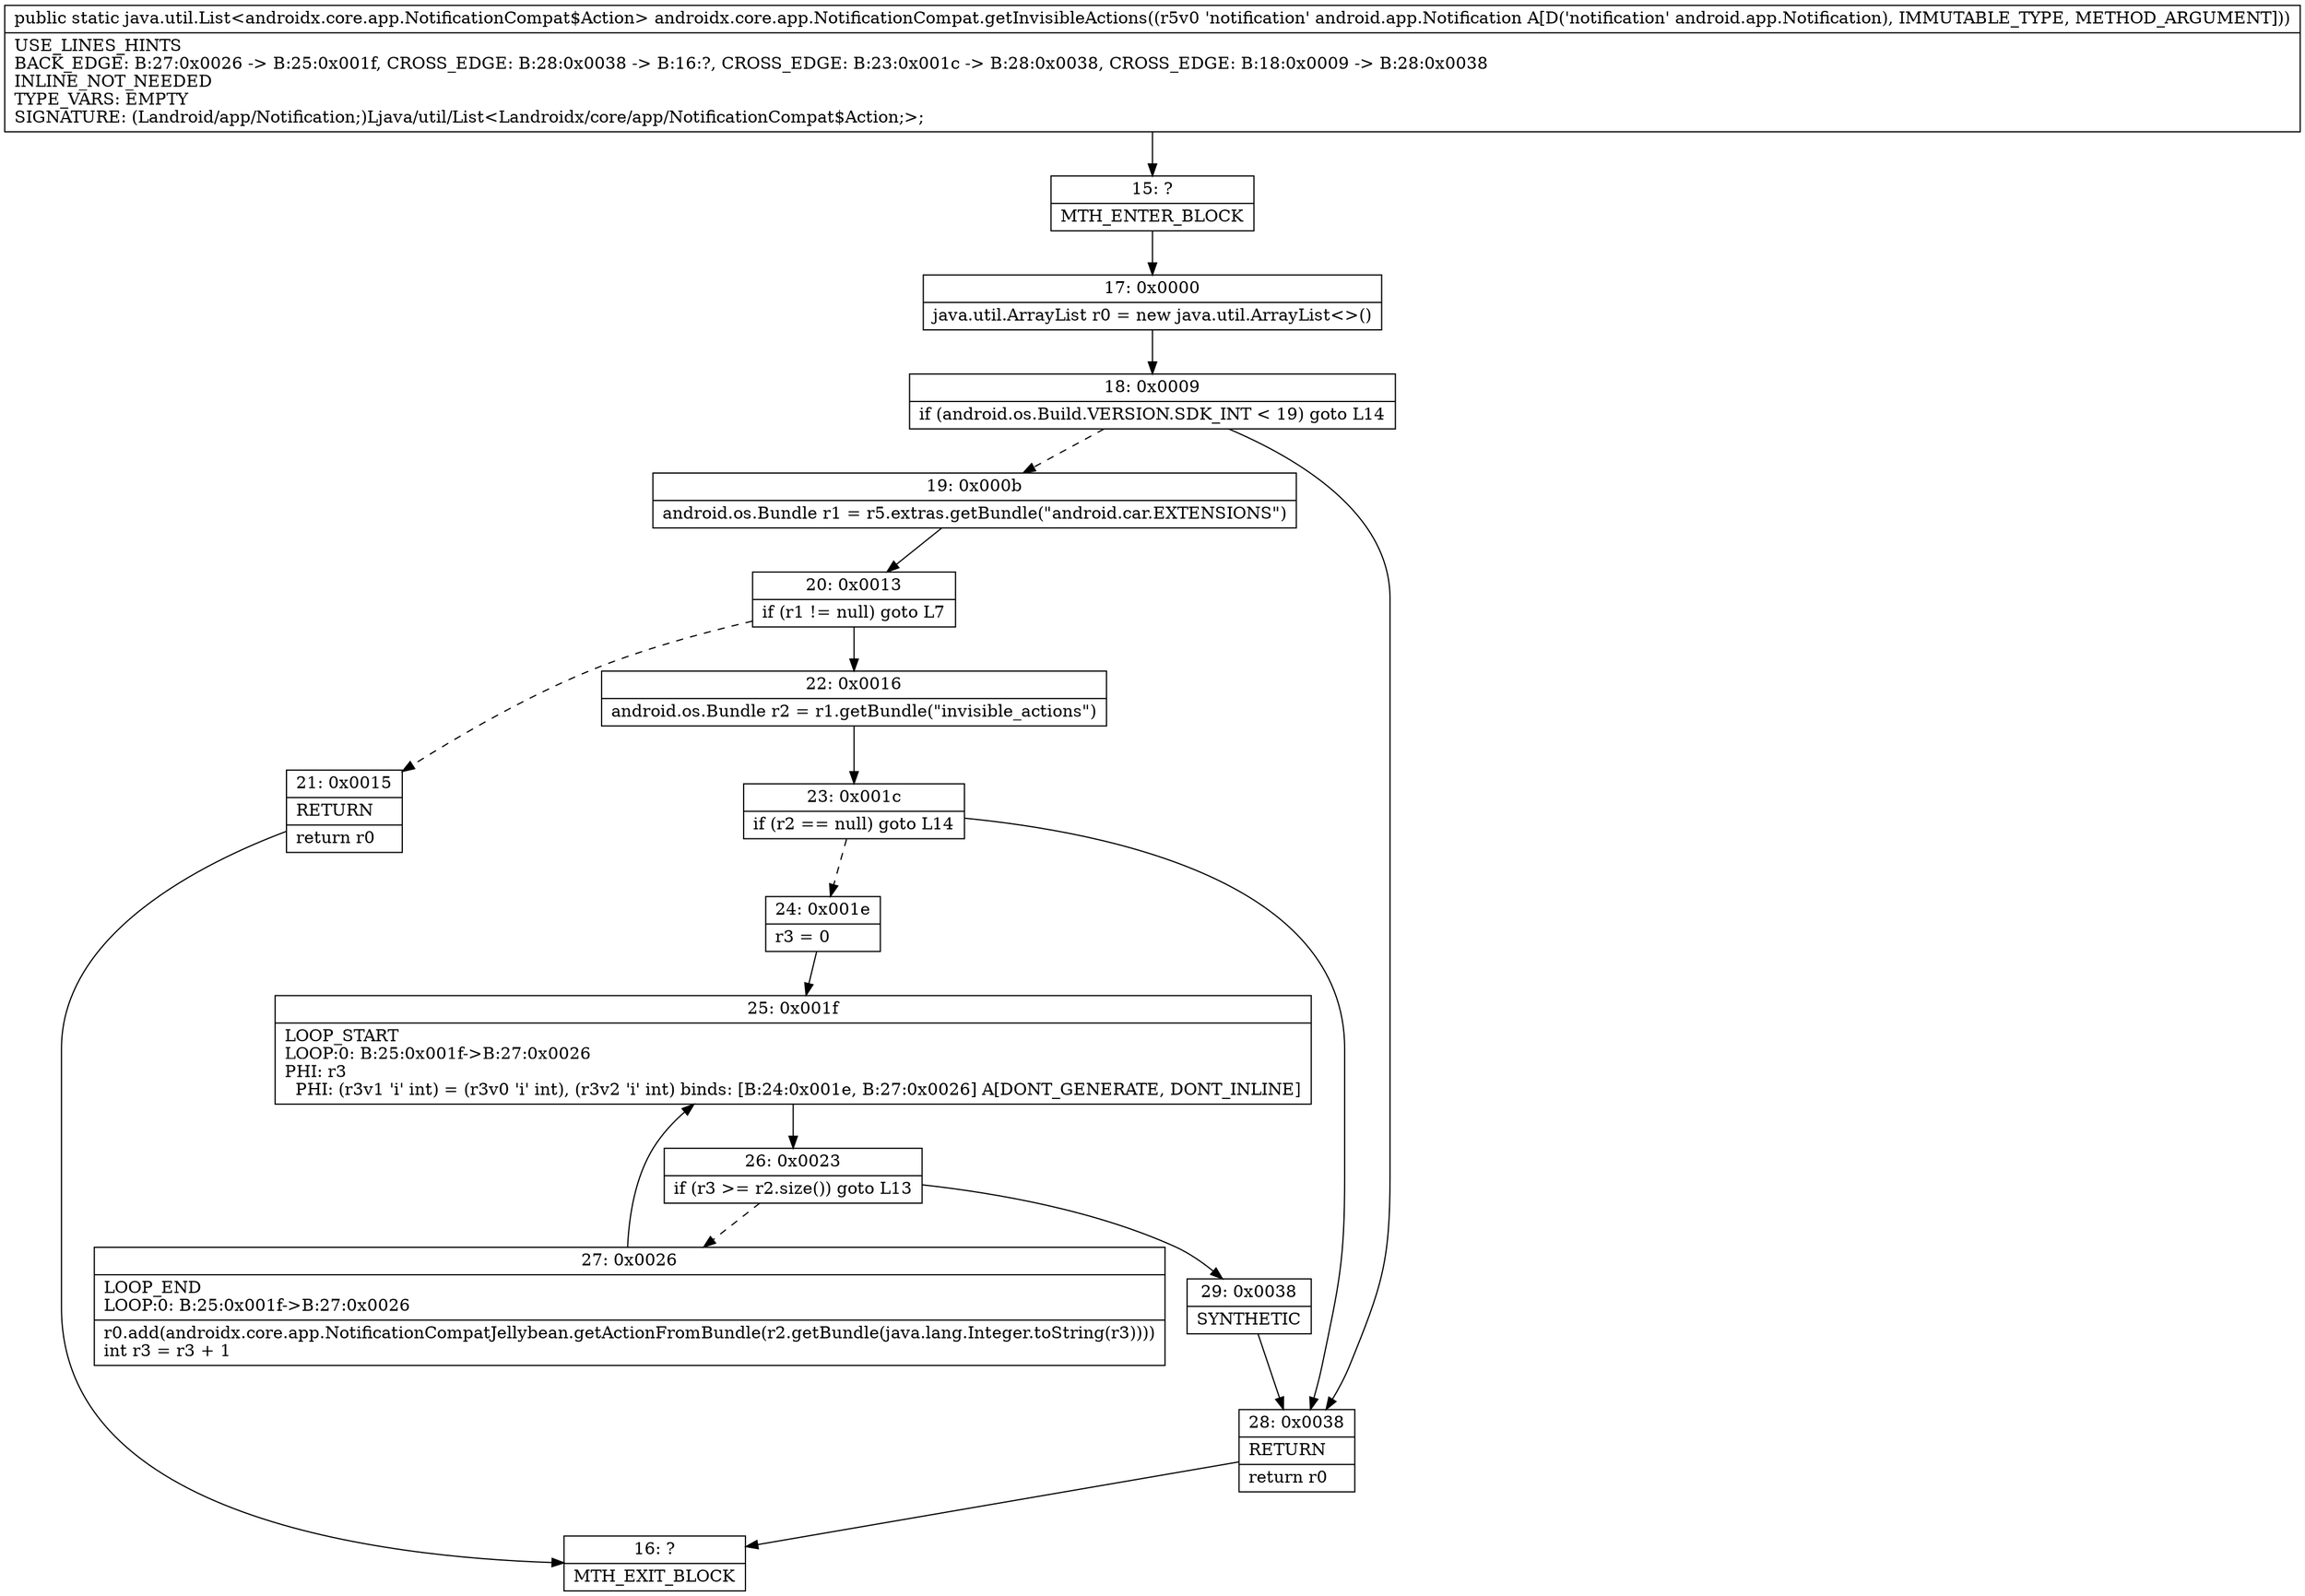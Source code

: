 digraph "CFG forandroidx.core.app.NotificationCompat.getInvisibleActions(Landroid\/app\/Notification;)Ljava\/util\/List;" {
Node_15 [shape=record,label="{15\:\ ?|MTH_ENTER_BLOCK\l}"];
Node_17 [shape=record,label="{17\:\ 0x0000|java.util.ArrayList r0 = new java.util.ArrayList\<\>()\l}"];
Node_18 [shape=record,label="{18\:\ 0x0009|if (android.os.Build.VERSION.SDK_INT \< 19) goto L14\l}"];
Node_19 [shape=record,label="{19\:\ 0x000b|android.os.Bundle r1 = r5.extras.getBundle(\"android.car.EXTENSIONS\")\l}"];
Node_20 [shape=record,label="{20\:\ 0x0013|if (r1 != null) goto L7\l}"];
Node_21 [shape=record,label="{21\:\ 0x0015|RETURN\l|return r0\l}"];
Node_16 [shape=record,label="{16\:\ ?|MTH_EXIT_BLOCK\l}"];
Node_22 [shape=record,label="{22\:\ 0x0016|android.os.Bundle r2 = r1.getBundle(\"invisible_actions\")\l}"];
Node_23 [shape=record,label="{23\:\ 0x001c|if (r2 == null) goto L14\l}"];
Node_24 [shape=record,label="{24\:\ 0x001e|r3 = 0\l}"];
Node_25 [shape=record,label="{25\:\ 0x001f|LOOP_START\lLOOP:0: B:25:0x001f\-\>B:27:0x0026\lPHI: r3 \l  PHI: (r3v1 'i' int) = (r3v0 'i' int), (r3v2 'i' int) binds: [B:24:0x001e, B:27:0x0026] A[DONT_GENERATE, DONT_INLINE]\l}"];
Node_26 [shape=record,label="{26\:\ 0x0023|if (r3 \>= r2.size()) goto L13\l}"];
Node_27 [shape=record,label="{27\:\ 0x0026|LOOP_END\lLOOP:0: B:25:0x001f\-\>B:27:0x0026\l|r0.add(androidx.core.app.NotificationCompatJellybean.getActionFromBundle(r2.getBundle(java.lang.Integer.toString(r3))))\lint r3 = r3 + 1\l}"];
Node_29 [shape=record,label="{29\:\ 0x0038|SYNTHETIC\l}"];
Node_28 [shape=record,label="{28\:\ 0x0038|RETURN\l|return r0\l}"];
MethodNode[shape=record,label="{public static java.util.List\<androidx.core.app.NotificationCompat$Action\> androidx.core.app.NotificationCompat.getInvisibleActions((r5v0 'notification' android.app.Notification A[D('notification' android.app.Notification), IMMUTABLE_TYPE, METHOD_ARGUMENT]))  | USE_LINES_HINTS\lBACK_EDGE: B:27:0x0026 \-\> B:25:0x001f, CROSS_EDGE: B:28:0x0038 \-\> B:16:?, CROSS_EDGE: B:23:0x001c \-\> B:28:0x0038, CROSS_EDGE: B:18:0x0009 \-\> B:28:0x0038\lINLINE_NOT_NEEDED\lTYPE_VARS: EMPTY\lSIGNATURE: (Landroid\/app\/Notification;)Ljava\/util\/List\<Landroidx\/core\/app\/NotificationCompat$Action;\>;\l}"];
MethodNode -> Node_15;Node_15 -> Node_17;
Node_17 -> Node_18;
Node_18 -> Node_19[style=dashed];
Node_18 -> Node_28;
Node_19 -> Node_20;
Node_20 -> Node_21[style=dashed];
Node_20 -> Node_22;
Node_21 -> Node_16;
Node_22 -> Node_23;
Node_23 -> Node_24[style=dashed];
Node_23 -> Node_28;
Node_24 -> Node_25;
Node_25 -> Node_26;
Node_26 -> Node_27[style=dashed];
Node_26 -> Node_29;
Node_27 -> Node_25;
Node_29 -> Node_28;
Node_28 -> Node_16;
}

